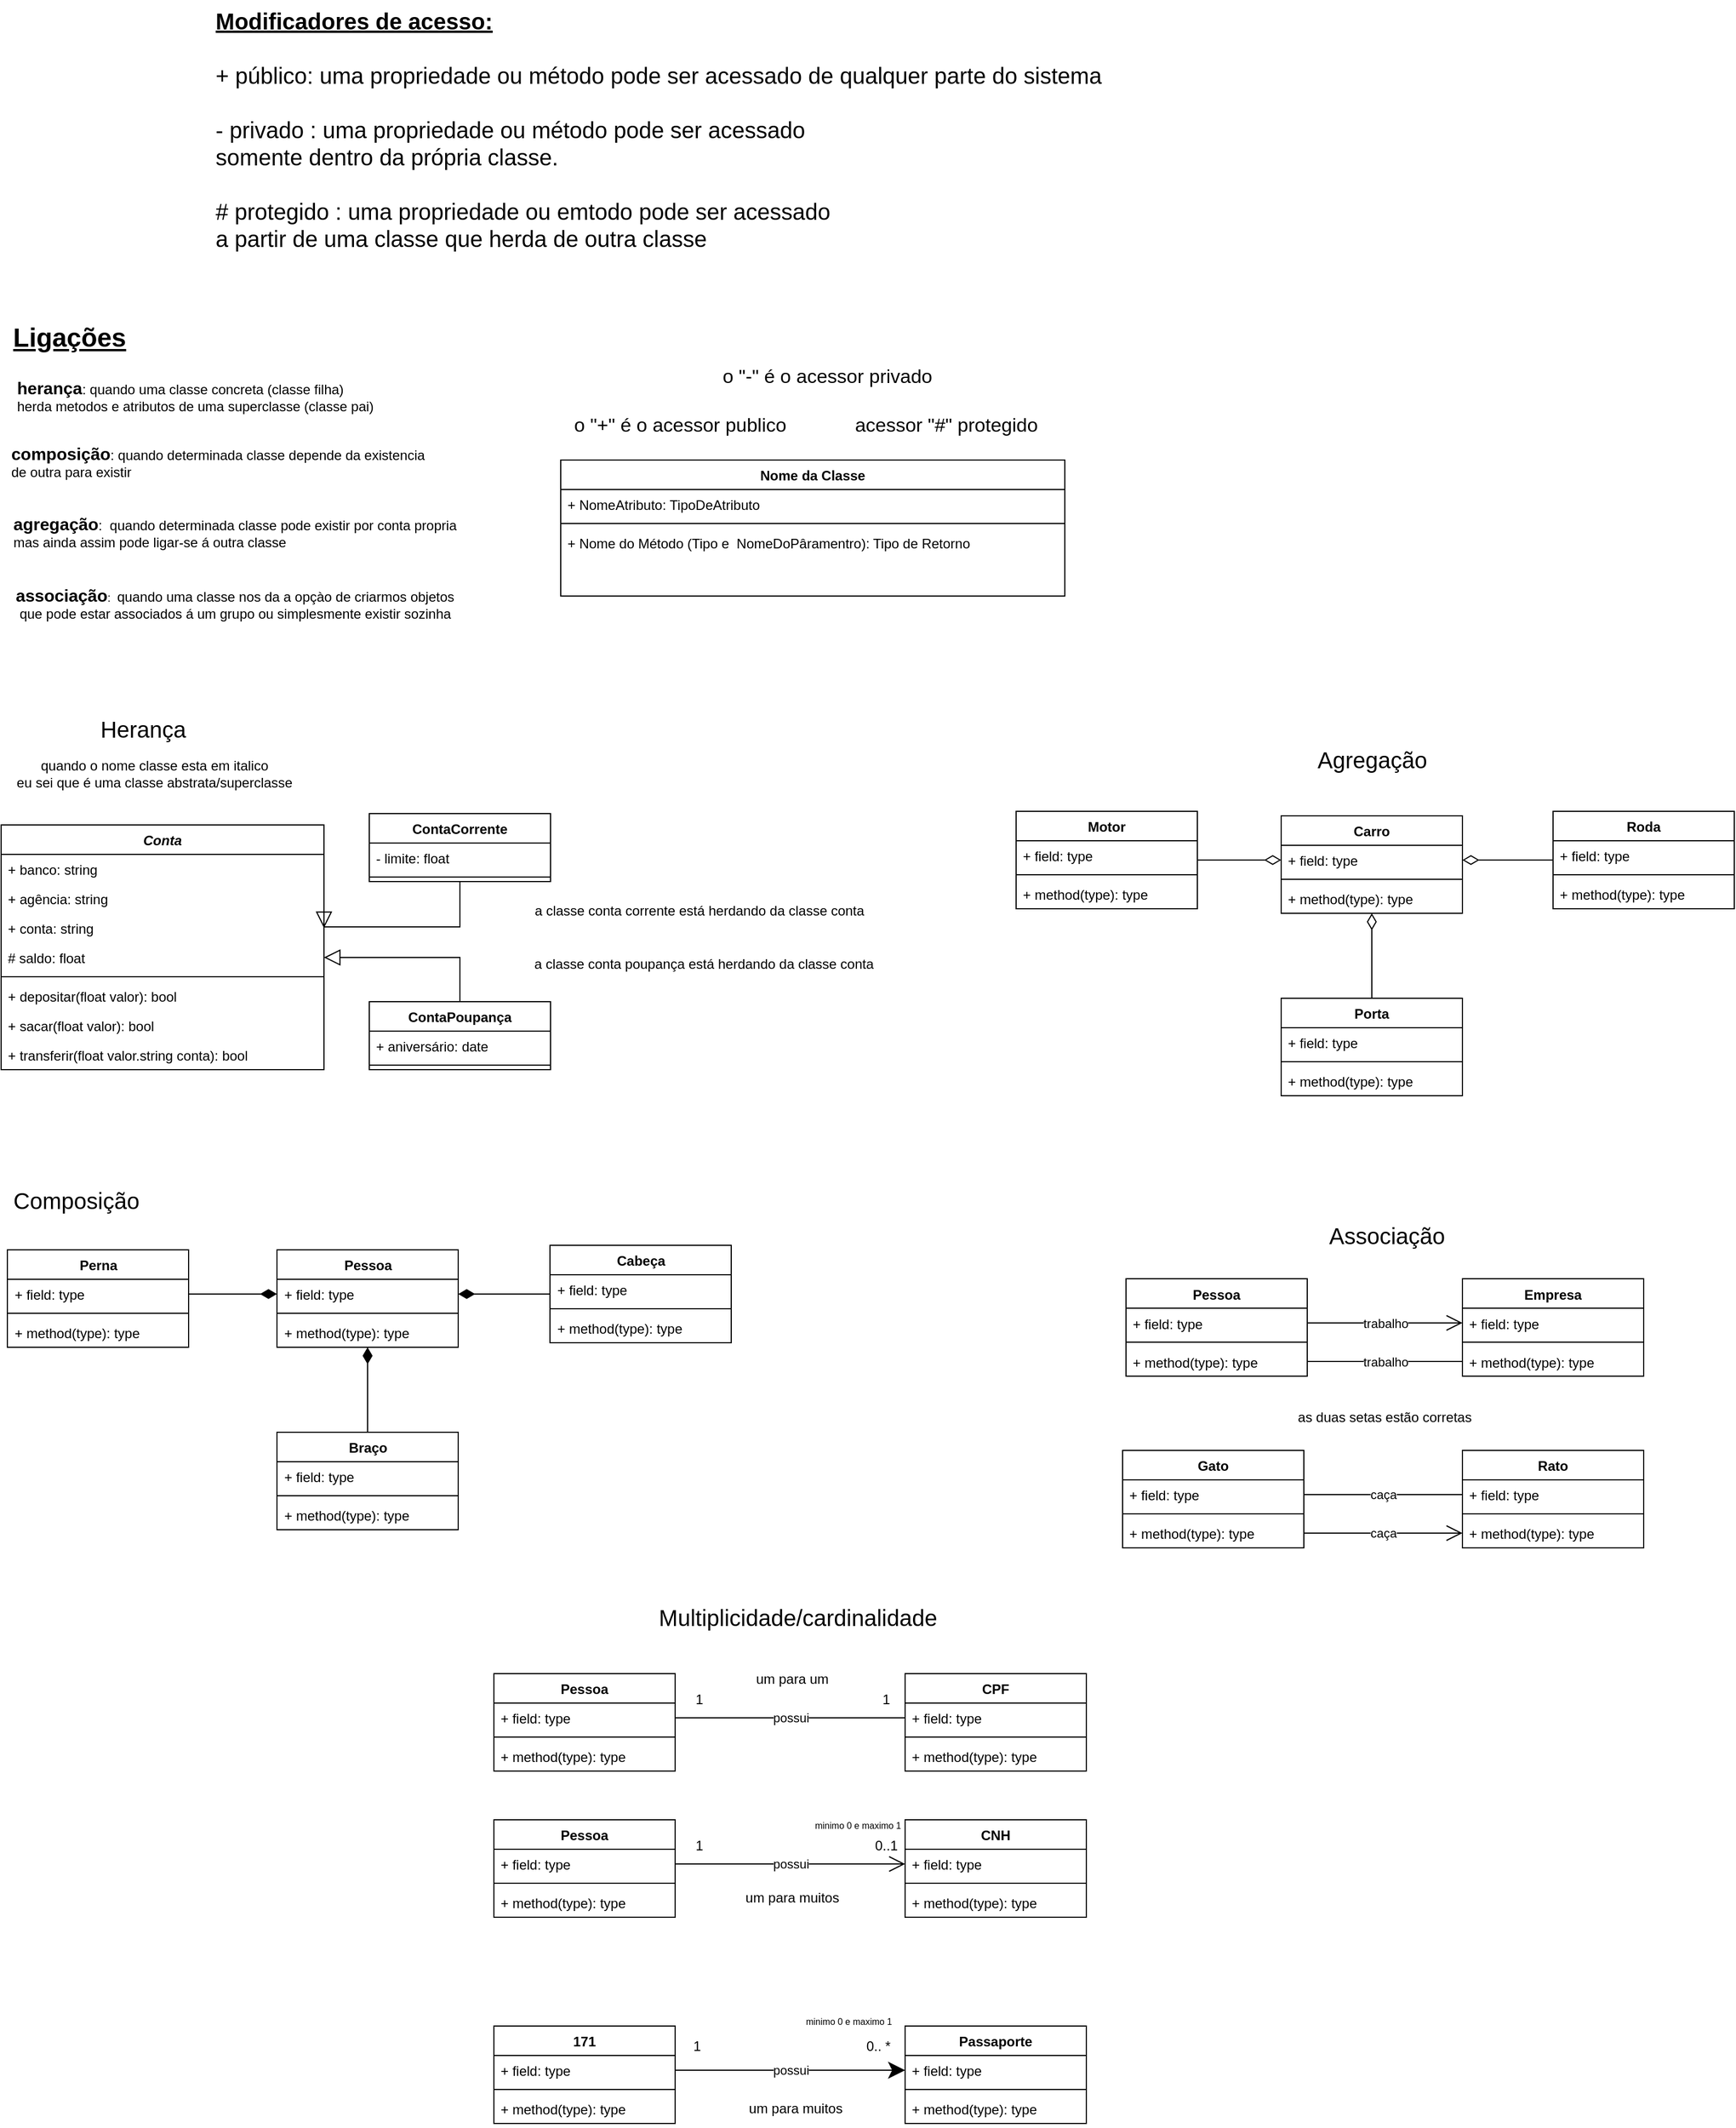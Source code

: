 <mxfile version="21.2.2" type="device">
  <diagram name="Página-1" id="-m-h2A0wIdvy0j83TlrN">
    <mxGraphModel dx="2015" dy="1294" grid="0" gridSize="10" guides="1" tooltips="1" connect="1" arrows="1" fold="1" page="0" pageScale="1" pageWidth="827" pageHeight="1169" math="0" shadow="0">
      <root>
        <mxCell id="0" />
        <mxCell id="1" parent="0" />
        <mxCell id="CCpWyninfzdaGigAXPFh-3" value="&lt;font style=&quot;font-size: 23px;&quot;&gt;&lt;b&gt;&lt;u&gt;Ligações&lt;/u&gt;&lt;/b&gt;&lt;/font&gt;" style="text;html=1;align=center;verticalAlign=middle;resizable=0;points=[];autosize=1;strokeColor=none;fillColor=none;" vertex="1" parent="1">
          <mxGeometry x="-125" y="20" width="120" height="40" as="geometry" />
        </mxCell>
        <mxCell id="CCpWyninfzdaGigAXPFh-4" value="&lt;div style=&quot;text-align: justify;&quot;&gt;&lt;font style=&quot;background-color: initial; font-size: 15px;&quot;&gt;&lt;b&gt;herança&lt;/b&gt;&lt;/font&gt;&lt;span style=&quot;background-color: initial;&quot;&gt;: quando uma classe concreta (classe filha)&lt;/span&gt;&lt;/div&gt;&lt;div style=&quot;text-align: justify;&quot;&gt;&lt;span style=&quot;background-color: initial;&quot;&gt;herda metodos e atributos de uma superclasse (classe pai)&lt;/span&gt;&lt;/div&gt;" style="text;html=1;align=center;verticalAlign=middle;resizable=0;points=[];autosize=1;strokeColor=none;fillColor=none;labelPosition=center;verticalLabelPosition=middle;" vertex="1" parent="1">
          <mxGeometry x="-121" y="70" width="333" height="44" as="geometry" />
        </mxCell>
        <mxCell id="CCpWyninfzdaGigAXPFh-5" value="&lt;div style=&quot;text-align: justify;&quot;&gt;&lt;font style=&quot;background-color: initial; font-size: 15px;&quot;&gt;&lt;b&gt;composição&lt;/b&gt;&lt;/font&gt;&lt;span style=&quot;background-color: initial;&quot;&gt;: quando determinada classe depende da existencia&lt;/span&gt;&lt;/div&gt;&lt;div style=&quot;text-align: justify;&quot;&gt;&lt;span style=&quot;background-color: initial;&quot;&gt;de outra para existir&lt;/span&gt;&lt;/div&gt;" style="text;html=1;align=center;verticalAlign=middle;resizable=0;points=[];autosize=1;strokeColor=none;fillColor=none;labelPosition=center;verticalLabelPosition=middle;" vertex="1" parent="1">
          <mxGeometry x="-126" y="128" width="383" height="44" as="geometry" />
        </mxCell>
        <mxCell id="CCpWyninfzdaGigAXPFh-7" value="&lt;div style=&quot;text-align: justify;&quot;&gt;&lt;font style=&quot;background-color: initial; font-size: 15px;&quot;&gt;&lt;b&gt;agregação&lt;/b&gt;&lt;/font&gt;&lt;span style=&quot;background-color: initial;&quot;&gt;:&amp;nbsp; quando determinada classe pode existir por conta propria&lt;/span&gt;&lt;/div&gt;&lt;div style=&quot;text-align: justify;&quot;&gt;&lt;span style=&quot;background-color: initial;&quot;&gt;mas ainda assim pode ligar-se á outra classe&lt;/span&gt;&lt;/div&gt;" style="text;html=1;align=center;verticalAlign=middle;resizable=0;points=[];autosize=1;strokeColor=none;fillColor=none;labelPosition=center;verticalLabelPosition=middle;" vertex="1" parent="1">
          <mxGeometry x="-124" y="190" width="409" height="44" as="geometry" />
        </mxCell>
        <mxCell id="CCpWyninfzdaGigAXPFh-11" value="&lt;div style=&quot;text-align: justify;&quot;&gt;&lt;font style=&quot;background-color: initial; font-size: 15px;&quot;&gt;&lt;b&gt;associação&lt;/b&gt;&lt;/font&gt;&lt;font style=&quot;background-color: initial; font-size: 10px;&quot;&gt;:&amp;nbsp;&lt;/font&gt;&lt;font style=&quot;background-color: initial;&quot;&gt;&lt;span style=&quot;font-size: 11px;&quot;&gt;&amp;nbsp;&lt;/span&gt;quando uma classe nos da a opçào de criarmos objetos&lt;/font&gt;&lt;/div&gt;&lt;font style=&quot;&quot;&gt;&lt;div style=&quot;text-align: justify;&quot;&gt;&lt;span style=&quot;background-color: initial;&quot;&gt;&amp;nbsp;que pode estar associados á um grupo ou simplesmente existir sozinha&lt;/span&gt;&lt;/div&gt;&lt;/font&gt;" style="text;html=1;align=center;verticalAlign=middle;resizable=0;points=[];autosize=1;strokeColor=none;fillColor=none;labelPosition=center;verticalLabelPosition=middle;" vertex="1" parent="1">
          <mxGeometry x="-122" y="253" width="405" height="44" as="geometry" />
        </mxCell>
        <mxCell id="CCpWyninfzdaGigAXPFh-12" value="Nome da Classe" style="swimlane;fontStyle=1;align=center;verticalAlign=top;childLayout=stackLayout;horizontal=1;startSize=26;horizontalStack=0;resizeParent=1;resizeParentMax=0;resizeLast=0;collapsible=1;marginBottom=0;whiteSpace=wrap;html=1;" vertex="1" parent="1">
          <mxGeometry x="369" y="148" width="445" height="120" as="geometry" />
        </mxCell>
        <mxCell id="CCpWyninfzdaGigAXPFh-13" value="+ NomeAtributo: TipoDeAtributo" style="text;strokeColor=none;fillColor=none;align=left;verticalAlign=top;spacingLeft=4;spacingRight=4;overflow=hidden;rotatable=0;points=[[0,0.5],[1,0.5]];portConstraint=eastwest;whiteSpace=wrap;html=1;" vertex="1" parent="CCpWyninfzdaGigAXPFh-12">
          <mxGeometry y="26" width="445" height="26" as="geometry" />
        </mxCell>
        <mxCell id="CCpWyninfzdaGigAXPFh-14" value="" style="line;strokeWidth=1;fillColor=none;align=left;verticalAlign=middle;spacingTop=-1;spacingLeft=3;spacingRight=3;rotatable=0;labelPosition=right;points=[];portConstraint=eastwest;strokeColor=inherit;" vertex="1" parent="CCpWyninfzdaGigAXPFh-12">
          <mxGeometry y="52" width="445" height="8" as="geometry" />
        </mxCell>
        <mxCell id="CCpWyninfzdaGigAXPFh-15" value="+ Nome do Método (Tipo e&amp;nbsp; NomeDoPâramentro): Tipo de Retorno" style="text;strokeColor=none;fillColor=none;align=left;verticalAlign=top;spacingLeft=4;spacingRight=4;overflow=hidden;rotatable=0;points=[[0,0.5],[1,0.5]];portConstraint=eastwest;whiteSpace=wrap;html=1;" vertex="1" parent="CCpWyninfzdaGigAXPFh-12">
          <mxGeometry y="60" width="445" height="60" as="geometry" />
        </mxCell>
        <mxCell id="CCpWyninfzdaGigAXPFh-17" value="&lt;font style=&quot;font-size: 20px;&quot;&gt;Herança&lt;/font&gt;" style="text;html=1;align=center;verticalAlign=middle;resizable=0;points=[];autosize=1;strokeColor=none;fillColor=none;" vertex="1" parent="1">
          <mxGeometry x="-50" y="365" width="100" height="40" as="geometry" />
        </mxCell>
        <mxCell id="CCpWyninfzdaGigAXPFh-27" value="&lt;i&gt;Conta&lt;/i&gt;" style="swimlane;fontStyle=1;align=center;verticalAlign=top;childLayout=stackLayout;horizontal=1;startSize=26;horizontalStack=0;resizeParent=1;resizeParentMax=0;resizeLast=0;collapsible=1;marginBottom=0;whiteSpace=wrap;html=1;" vertex="1" parent="1">
          <mxGeometry x="-125" y="470" width="285" height="216" as="geometry">
            <mxRectangle x="-125" y="410" width="70" height="30" as="alternateBounds" />
          </mxGeometry>
        </mxCell>
        <mxCell id="CCpWyninfzdaGigAXPFh-28" value="+ banco: string" style="text;strokeColor=none;fillColor=none;align=left;verticalAlign=top;spacingLeft=4;spacingRight=4;overflow=hidden;rotatable=0;points=[[0,0.5],[1,0.5]];portConstraint=eastwest;whiteSpace=wrap;html=1;" vertex="1" parent="CCpWyninfzdaGigAXPFh-27">
          <mxGeometry y="26" width="285" height="26" as="geometry" />
        </mxCell>
        <mxCell id="CCpWyninfzdaGigAXPFh-31" value="+ agência: string" style="text;strokeColor=none;fillColor=none;align=left;verticalAlign=top;spacingLeft=4;spacingRight=4;overflow=hidden;rotatable=0;points=[[0,0.5],[1,0.5]];portConstraint=eastwest;whiteSpace=wrap;html=1;" vertex="1" parent="CCpWyninfzdaGigAXPFh-27">
          <mxGeometry y="52" width="285" height="26" as="geometry" />
        </mxCell>
        <mxCell id="CCpWyninfzdaGigAXPFh-34" value="+ conta: string" style="text;strokeColor=none;fillColor=none;align=left;verticalAlign=top;spacingLeft=4;spacingRight=4;overflow=hidden;rotatable=0;points=[[0,0.5],[1,0.5]];portConstraint=eastwest;whiteSpace=wrap;html=1;" vertex="1" parent="CCpWyninfzdaGigAXPFh-27">
          <mxGeometry y="78" width="285" height="26" as="geometry" />
        </mxCell>
        <mxCell id="CCpWyninfzdaGigAXPFh-32" value="# saldo: float" style="text;strokeColor=none;fillColor=none;align=left;verticalAlign=top;spacingLeft=4;spacingRight=4;overflow=hidden;rotatable=0;points=[[0,0.5],[1,0.5]];portConstraint=eastwest;whiteSpace=wrap;html=1;" vertex="1" parent="CCpWyninfzdaGigAXPFh-27">
          <mxGeometry y="104" width="285" height="26" as="geometry" />
        </mxCell>
        <mxCell id="CCpWyninfzdaGigAXPFh-29" value="" style="line;strokeWidth=1;fillColor=none;align=left;verticalAlign=middle;spacingTop=-1;spacingLeft=3;spacingRight=3;rotatable=0;labelPosition=right;points=[];portConstraint=eastwest;strokeColor=inherit;" vertex="1" parent="CCpWyninfzdaGigAXPFh-27">
          <mxGeometry y="130" width="285" height="8" as="geometry" />
        </mxCell>
        <mxCell id="CCpWyninfzdaGigAXPFh-35" value="+ depositar(float valor): bool" style="text;strokeColor=none;fillColor=none;align=left;verticalAlign=top;spacingLeft=4;spacingRight=4;overflow=hidden;rotatable=0;points=[[0,0.5],[1,0.5]];portConstraint=eastwest;whiteSpace=wrap;html=1;" vertex="1" parent="CCpWyninfzdaGigAXPFh-27">
          <mxGeometry y="138" width="285" height="26" as="geometry" />
        </mxCell>
        <mxCell id="CCpWyninfzdaGigAXPFh-38" value="+ sacar(float valor): bool" style="text;strokeColor=none;fillColor=none;align=left;verticalAlign=top;spacingLeft=4;spacingRight=4;overflow=hidden;rotatable=0;points=[[0,0.5],[1,0.5]];portConstraint=eastwest;whiteSpace=wrap;html=1;" vertex="1" parent="CCpWyninfzdaGigAXPFh-27">
          <mxGeometry y="164" width="285" height="26" as="geometry" />
        </mxCell>
        <mxCell id="CCpWyninfzdaGigAXPFh-36" value="+ transferir(float valor.string conta): bool" style="text;strokeColor=none;fillColor=none;align=left;verticalAlign=top;spacingLeft=4;spacingRight=4;overflow=hidden;rotatable=0;points=[[0,0.5],[1,0.5]];portConstraint=eastwest;whiteSpace=wrap;html=1;" vertex="1" parent="CCpWyninfzdaGigAXPFh-27">
          <mxGeometry y="190" width="285" height="26" as="geometry" />
        </mxCell>
        <mxCell id="CCpWyninfzdaGigAXPFh-39" value="&lt;font style=&quot;font-size: 17px;&quot;&gt;o &quot;+&quot; é o acessor publico&lt;/font&gt;" style="text;html=1;align=center;verticalAlign=middle;resizable=0;points=[];autosize=1;strokeColor=none;fillColor=none;" vertex="1" parent="1">
          <mxGeometry x="369" y="103" width="210" height="30" as="geometry" />
        </mxCell>
        <mxCell id="CCpWyninfzdaGigAXPFh-40" value="quando o nome classe esta em italico &lt;br&gt;eu sei que é uma classe abstrata/superclasse" style="text;html=1;align=center;verticalAlign=middle;resizable=0;points=[];autosize=1;strokeColor=none;fillColor=none;" vertex="1" parent="1">
          <mxGeometry x="-125" y="405" width="270" height="40" as="geometry" />
        </mxCell>
        <mxCell id="CCpWyninfzdaGigAXPFh-41" value="&lt;font style=&quot;font-size: 17px;&quot;&gt;acessor &quot;#&quot; protegido&lt;/font&gt;" style="text;html=1;align=center;verticalAlign=middle;resizable=0;points=[];autosize=1;strokeColor=none;fillColor=none;" vertex="1" parent="1">
          <mxGeometry x="619" y="103" width="180" height="30" as="geometry" />
        </mxCell>
        <mxCell id="CCpWyninfzdaGigAXPFh-57" style="edgeStyle=orthogonalEdgeStyle;rounded=0;orthogonalLoop=1;jettySize=auto;html=1;entryX=1;entryY=0.5;entryDx=0;entryDy=0;endArrow=block;endFill=0;endSize=12;" edge="1" parent="1" source="CCpWyninfzdaGigAXPFh-43" target="CCpWyninfzdaGigAXPFh-34">
          <mxGeometry relative="1" as="geometry">
            <Array as="points">
              <mxPoint x="280" y="560" />
              <mxPoint x="160" y="560" />
            </Array>
          </mxGeometry>
        </mxCell>
        <mxCell id="CCpWyninfzdaGigAXPFh-43" value="ContaCorrente" style="swimlane;fontStyle=1;align=center;verticalAlign=top;childLayout=stackLayout;horizontal=1;startSize=26;horizontalStack=0;resizeParent=1;resizeParentMax=0;resizeLast=0;collapsible=1;marginBottom=0;whiteSpace=wrap;html=1;" vertex="1" parent="1">
          <mxGeometry x="200" y="460" width="160" height="60" as="geometry" />
        </mxCell>
        <mxCell id="CCpWyninfzdaGigAXPFh-44" value="- limite: float" style="text;strokeColor=none;fillColor=none;align=left;verticalAlign=top;spacingLeft=4;spacingRight=4;overflow=hidden;rotatable=0;points=[[0,0.5],[1,0.5]];portConstraint=eastwest;whiteSpace=wrap;html=1;" vertex="1" parent="CCpWyninfzdaGigAXPFh-43">
          <mxGeometry y="26" width="160" height="26" as="geometry" />
        </mxCell>
        <mxCell id="CCpWyninfzdaGigAXPFh-45" value="" style="line;strokeWidth=1;fillColor=none;align=left;verticalAlign=middle;spacingTop=-1;spacingLeft=3;spacingRight=3;rotatable=0;labelPosition=right;points=[];portConstraint=eastwest;strokeColor=inherit;" vertex="1" parent="CCpWyninfzdaGigAXPFh-43">
          <mxGeometry y="52" width="160" height="8" as="geometry" />
        </mxCell>
        <mxCell id="CCpWyninfzdaGigAXPFh-58" style="edgeStyle=orthogonalEdgeStyle;rounded=0;orthogonalLoop=1;jettySize=auto;html=1;entryX=1;entryY=0.5;entryDx=0;entryDy=0;endArrow=block;endFill=0;jumpSize=11;endSize=12;" edge="1" parent="1" source="CCpWyninfzdaGigAXPFh-48" target="CCpWyninfzdaGigAXPFh-32">
          <mxGeometry relative="1" as="geometry" />
        </mxCell>
        <mxCell id="CCpWyninfzdaGigAXPFh-48" value="ContaPoupança" style="swimlane;fontStyle=1;align=center;verticalAlign=top;childLayout=stackLayout;horizontal=1;startSize=26;horizontalStack=0;resizeParent=1;resizeParentMax=0;resizeLast=0;collapsible=1;marginBottom=0;whiteSpace=wrap;html=1;" vertex="1" parent="1">
          <mxGeometry x="200" y="626" width="160" height="60" as="geometry" />
        </mxCell>
        <mxCell id="CCpWyninfzdaGigAXPFh-49" value="+ aniversário: date" style="text;strokeColor=none;fillColor=none;align=left;verticalAlign=top;spacingLeft=4;spacingRight=4;overflow=hidden;rotatable=0;points=[[0,0.5],[1,0.5]];portConstraint=eastwest;whiteSpace=wrap;html=1;" vertex="1" parent="CCpWyninfzdaGigAXPFh-48">
          <mxGeometry y="26" width="160" height="26" as="geometry" />
        </mxCell>
        <mxCell id="CCpWyninfzdaGigAXPFh-50" value="" style="line;strokeWidth=1;fillColor=none;align=left;verticalAlign=middle;spacingTop=-1;spacingLeft=3;spacingRight=3;rotatable=0;labelPosition=right;points=[];portConstraint=eastwest;strokeColor=inherit;" vertex="1" parent="CCpWyninfzdaGigAXPFh-48">
          <mxGeometry y="52" width="160" height="8" as="geometry" />
        </mxCell>
        <mxCell id="CCpWyninfzdaGigAXPFh-52" value="&lt;font style=&quot;font-size: 17px;&quot;&gt;o &quot;-&quot; é o acessor privado&lt;/font&gt;" style="text;html=1;align=center;verticalAlign=middle;resizable=0;points=[];autosize=1;strokeColor=none;fillColor=none;" vertex="1" parent="1">
          <mxGeometry x="499" y="60" width="210" height="30" as="geometry" />
        </mxCell>
        <mxCell id="CCpWyninfzdaGigAXPFh-59" value="&lt;font style=&quot;font-size: 20px;&quot;&gt;Composição&lt;/font&gt;" style="text;html=1;align=center;verticalAlign=middle;resizable=0;points=[];autosize=1;strokeColor=none;fillColor=none;" vertex="1" parent="1">
          <mxGeometry x="-124" y="783" width="129" height="36" as="geometry" />
        </mxCell>
        <mxCell id="CCpWyninfzdaGigAXPFh-60" value="a classe conta poupança está herdando da classe conta" style="text;html=1;align=center;verticalAlign=middle;resizable=0;points=[];autosize=1;strokeColor=none;fillColor=none;" vertex="1" parent="1">
          <mxGeometry x="336" y="580" width="318" height="26" as="geometry" />
        </mxCell>
        <mxCell id="CCpWyninfzdaGigAXPFh-61" value="a classe conta corrente está herdando da classe conta" style="text;html=1;align=center;verticalAlign=middle;resizable=0;points=[];autosize=1;strokeColor=none;fillColor=none;" vertex="1" parent="1">
          <mxGeometry x="336" y="533" width="309" height="26" as="geometry" />
        </mxCell>
        <mxCell id="CCpWyninfzdaGigAXPFh-62" value="Perna" style="swimlane;fontStyle=1;align=center;verticalAlign=top;childLayout=stackLayout;horizontal=1;startSize=26;horizontalStack=0;resizeParent=1;resizeParentMax=0;resizeLast=0;collapsible=1;marginBottom=0;whiteSpace=wrap;html=1;" vertex="1" parent="1">
          <mxGeometry x="-119.5" y="845" width="160" height="86" as="geometry" />
        </mxCell>
        <mxCell id="CCpWyninfzdaGigAXPFh-63" value="+ field: type" style="text;strokeColor=none;fillColor=none;align=left;verticalAlign=top;spacingLeft=4;spacingRight=4;overflow=hidden;rotatable=0;points=[[0,0.5],[1,0.5]];portConstraint=eastwest;whiteSpace=wrap;html=1;" vertex="1" parent="CCpWyninfzdaGigAXPFh-62">
          <mxGeometry y="26" width="160" height="26" as="geometry" />
        </mxCell>
        <mxCell id="CCpWyninfzdaGigAXPFh-64" value="" style="line;strokeWidth=1;fillColor=none;align=left;verticalAlign=middle;spacingTop=-1;spacingLeft=3;spacingRight=3;rotatable=0;labelPosition=right;points=[];portConstraint=eastwest;strokeColor=inherit;" vertex="1" parent="CCpWyninfzdaGigAXPFh-62">
          <mxGeometry y="52" width="160" height="8" as="geometry" />
        </mxCell>
        <mxCell id="CCpWyninfzdaGigAXPFh-65" value="+ method(type): type" style="text;strokeColor=none;fillColor=none;align=left;verticalAlign=top;spacingLeft=4;spacingRight=4;overflow=hidden;rotatable=0;points=[[0,0.5],[1,0.5]];portConstraint=eastwest;whiteSpace=wrap;html=1;" vertex="1" parent="CCpWyninfzdaGigAXPFh-62">
          <mxGeometry y="60" width="160" height="26" as="geometry" />
        </mxCell>
        <mxCell id="CCpWyninfzdaGigAXPFh-70" value="Pessoa" style="swimlane;fontStyle=1;align=center;verticalAlign=top;childLayout=stackLayout;horizontal=1;startSize=26;horizontalStack=0;resizeParent=1;resizeParentMax=0;resizeLast=0;collapsible=1;marginBottom=0;whiteSpace=wrap;html=1;" vertex="1" parent="1">
          <mxGeometry x="118.5" y="845" width="160" height="86" as="geometry" />
        </mxCell>
        <mxCell id="CCpWyninfzdaGigAXPFh-71" value="+ field: type" style="text;strokeColor=none;fillColor=none;align=left;verticalAlign=top;spacingLeft=4;spacingRight=4;overflow=hidden;rotatable=0;points=[[0,0.5],[1,0.5]];portConstraint=eastwest;whiteSpace=wrap;html=1;" vertex="1" parent="CCpWyninfzdaGigAXPFh-70">
          <mxGeometry y="26" width="160" height="26" as="geometry" />
        </mxCell>
        <mxCell id="CCpWyninfzdaGigAXPFh-72" value="" style="line;strokeWidth=1;fillColor=none;align=left;verticalAlign=middle;spacingTop=-1;spacingLeft=3;spacingRight=3;rotatable=0;labelPosition=right;points=[];portConstraint=eastwest;strokeColor=inherit;" vertex="1" parent="CCpWyninfzdaGigAXPFh-70">
          <mxGeometry y="52" width="160" height="8" as="geometry" />
        </mxCell>
        <mxCell id="CCpWyninfzdaGigAXPFh-73" value="+ method(type): type" style="text;strokeColor=none;fillColor=none;align=left;verticalAlign=top;spacingLeft=4;spacingRight=4;overflow=hidden;rotatable=0;points=[[0,0.5],[1,0.5]];portConstraint=eastwest;whiteSpace=wrap;html=1;" vertex="1" parent="CCpWyninfzdaGigAXPFh-70">
          <mxGeometry y="60" width="160" height="26" as="geometry" />
        </mxCell>
        <mxCell id="CCpWyninfzdaGigAXPFh-87" style="edgeStyle=orthogonalEdgeStyle;rounded=0;orthogonalLoop=1;jettySize=auto;html=1;entryX=1;entryY=0.5;entryDx=0;entryDy=0;endSize=12;endArrow=diamondThin;endFill=1;" edge="1" parent="1" source="CCpWyninfzdaGigAXPFh-74" target="CCpWyninfzdaGigAXPFh-71">
          <mxGeometry relative="1" as="geometry" />
        </mxCell>
        <mxCell id="CCpWyninfzdaGigAXPFh-74" value="Cabeça" style="swimlane;fontStyle=1;align=center;verticalAlign=top;childLayout=stackLayout;horizontal=1;startSize=26;horizontalStack=0;resizeParent=1;resizeParentMax=0;resizeLast=0;collapsible=1;marginBottom=0;whiteSpace=wrap;html=1;" vertex="1" parent="1">
          <mxGeometry x="359.5" y="841" width="160" height="86" as="geometry" />
        </mxCell>
        <mxCell id="CCpWyninfzdaGigAXPFh-75" value="+ field: type" style="text;strokeColor=none;fillColor=none;align=left;verticalAlign=top;spacingLeft=4;spacingRight=4;overflow=hidden;rotatable=0;points=[[0,0.5],[1,0.5]];portConstraint=eastwest;whiteSpace=wrap;html=1;" vertex="1" parent="CCpWyninfzdaGigAXPFh-74">
          <mxGeometry y="26" width="160" height="26" as="geometry" />
        </mxCell>
        <mxCell id="CCpWyninfzdaGigAXPFh-76" value="" style="line;strokeWidth=1;fillColor=none;align=left;verticalAlign=middle;spacingTop=-1;spacingLeft=3;spacingRight=3;rotatable=0;labelPosition=right;points=[];portConstraint=eastwest;strokeColor=inherit;" vertex="1" parent="CCpWyninfzdaGigAXPFh-74">
          <mxGeometry y="52" width="160" height="8" as="geometry" />
        </mxCell>
        <mxCell id="CCpWyninfzdaGigAXPFh-77" value="+ method(type): type" style="text;strokeColor=none;fillColor=none;align=left;verticalAlign=top;spacingLeft=4;spacingRight=4;overflow=hidden;rotatable=0;points=[[0,0.5],[1,0.5]];portConstraint=eastwest;whiteSpace=wrap;html=1;" vertex="1" parent="CCpWyninfzdaGigAXPFh-74">
          <mxGeometry y="60" width="160" height="26" as="geometry" />
        </mxCell>
        <mxCell id="CCpWyninfzdaGigAXPFh-78" style="edgeStyle=orthogonalEdgeStyle;rounded=0;orthogonalLoop=1;jettySize=auto;html=1;entryX=0;entryY=0.5;entryDx=0;entryDy=0;endSize=12;endArrow=diamondThin;endFill=1;" edge="1" parent="1" source="CCpWyninfzdaGigAXPFh-63" target="CCpWyninfzdaGigAXPFh-71">
          <mxGeometry relative="1" as="geometry" />
        </mxCell>
        <mxCell id="CCpWyninfzdaGigAXPFh-93" style="edgeStyle=orthogonalEdgeStyle;rounded=0;orthogonalLoop=1;jettySize=auto;html=1;entryX=0.5;entryY=1;entryDx=0;entryDy=0;endSize=12;endArrow=diamondThin;endFill=1;" edge="1" parent="1" source="CCpWyninfzdaGigAXPFh-88" target="CCpWyninfzdaGigAXPFh-70">
          <mxGeometry relative="1" as="geometry" />
        </mxCell>
        <mxCell id="CCpWyninfzdaGigAXPFh-88" value="Braço" style="swimlane;fontStyle=1;align=center;verticalAlign=top;childLayout=stackLayout;horizontal=1;startSize=26;horizontalStack=0;resizeParent=1;resizeParentMax=0;resizeLast=0;collapsible=1;marginBottom=0;whiteSpace=wrap;html=1;" vertex="1" parent="1">
          <mxGeometry x="118.5" y="1006" width="160" height="86" as="geometry" />
        </mxCell>
        <mxCell id="CCpWyninfzdaGigAXPFh-89" value="+ field: type" style="text;strokeColor=none;fillColor=none;align=left;verticalAlign=top;spacingLeft=4;spacingRight=4;overflow=hidden;rotatable=0;points=[[0,0.5],[1,0.5]];portConstraint=eastwest;whiteSpace=wrap;html=1;" vertex="1" parent="CCpWyninfzdaGigAXPFh-88">
          <mxGeometry y="26" width="160" height="26" as="geometry" />
        </mxCell>
        <mxCell id="CCpWyninfzdaGigAXPFh-90" value="" style="line;strokeWidth=1;fillColor=none;align=left;verticalAlign=middle;spacingTop=-1;spacingLeft=3;spacingRight=3;rotatable=0;labelPosition=right;points=[];portConstraint=eastwest;strokeColor=inherit;" vertex="1" parent="CCpWyninfzdaGigAXPFh-88">
          <mxGeometry y="52" width="160" height="8" as="geometry" />
        </mxCell>
        <mxCell id="CCpWyninfzdaGigAXPFh-91" value="+ method(type): type" style="text;strokeColor=none;fillColor=none;align=left;verticalAlign=top;spacingLeft=4;spacingRight=4;overflow=hidden;rotatable=0;points=[[0,0.5],[1,0.5]];portConstraint=eastwest;whiteSpace=wrap;html=1;" vertex="1" parent="CCpWyninfzdaGigAXPFh-88">
          <mxGeometry y="60" width="160" height="26" as="geometry" />
        </mxCell>
        <mxCell id="CCpWyninfzdaGigAXPFh-95" value="&lt;font style=&quot;font-size: 20px;&quot;&gt;Agregação&lt;/font&gt;" style="text;html=1;align=center;verticalAlign=middle;resizable=0;points=[];autosize=1;strokeColor=none;fillColor=none;" vertex="1" parent="1">
          <mxGeometry x="1027.5" y="394" width="115" height="36" as="geometry" />
        </mxCell>
        <mxCell id="CCpWyninfzdaGigAXPFh-120" style="edgeStyle=orthogonalEdgeStyle;rounded=0;orthogonalLoop=1;jettySize=auto;html=1;entryX=0.5;entryY=1;entryDx=0;entryDy=0;endArrow=diamondThin;endFill=0;endSize=12;" edge="1" parent="1" source="CCpWyninfzdaGigAXPFh-97" target="CCpWyninfzdaGigAXPFh-113">
          <mxGeometry relative="1" as="geometry" />
        </mxCell>
        <mxCell id="CCpWyninfzdaGigAXPFh-97" value="Porta" style="swimlane;fontStyle=1;align=center;verticalAlign=top;childLayout=stackLayout;horizontal=1;startSize=26;horizontalStack=0;resizeParent=1;resizeParentMax=0;resizeLast=0;collapsible=1;marginBottom=0;whiteSpace=wrap;html=1;" vertex="1" parent="1">
          <mxGeometry x="1005" y="623" width="160" height="86" as="geometry" />
        </mxCell>
        <mxCell id="CCpWyninfzdaGigAXPFh-98" value="+ field: type" style="text;strokeColor=none;fillColor=none;align=left;verticalAlign=top;spacingLeft=4;spacingRight=4;overflow=hidden;rotatable=0;points=[[0,0.5],[1,0.5]];portConstraint=eastwest;whiteSpace=wrap;html=1;" vertex="1" parent="CCpWyninfzdaGigAXPFh-97">
          <mxGeometry y="26" width="160" height="26" as="geometry" />
        </mxCell>
        <mxCell id="CCpWyninfzdaGigAXPFh-99" value="" style="line;strokeWidth=1;fillColor=none;align=left;verticalAlign=middle;spacingTop=-1;spacingLeft=3;spacingRight=3;rotatable=0;labelPosition=right;points=[];portConstraint=eastwest;strokeColor=inherit;" vertex="1" parent="CCpWyninfzdaGigAXPFh-97">
          <mxGeometry y="52" width="160" height="8" as="geometry" />
        </mxCell>
        <mxCell id="CCpWyninfzdaGigAXPFh-100" value="+ method(type): type" style="text;strokeColor=none;fillColor=none;align=left;verticalAlign=top;spacingLeft=4;spacingRight=4;overflow=hidden;rotatable=0;points=[[0,0.5],[1,0.5]];portConstraint=eastwest;whiteSpace=wrap;html=1;" vertex="1" parent="CCpWyninfzdaGigAXPFh-97">
          <mxGeometry y="60" width="160" height="26" as="geometry" />
        </mxCell>
        <mxCell id="CCpWyninfzdaGigAXPFh-117" style="edgeStyle=orthogonalEdgeStyle;rounded=0;orthogonalLoop=1;jettySize=auto;html=1;entryX=1;entryY=0.5;entryDx=0;entryDy=0;endSize=12;endArrow=diamondThin;endFill=0;" edge="1" parent="1" source="CCpWyninfzdaGigAXPFh-101" target="CCpWyninfzdaGigAXPFh-114">
          <mxGeometry relative="1" as="geometry" />
        </mxCell>
        <mxCell id="CCpWyninfzdaGigAXPFh-101" value="Roda" style="swimlane;fontStyle=1;align=center;verticalAlign=top;childLayout=stackLayout;horizontal=1;startSize=26;horizontalStack=0;resizeParent=1;resizeParentMax=0;resizeLast=0;collapsible=1;marginBottom=0;whiteSpace=wrap;html=1;" vertex="1" parent="1">
          <mxGeometry x="1245" y="458" width="160" height="86" as="geometry" />
        </mxCell>
        <mxCell id="CCpWyninfzdaGigAXPFh-102" value="+ field: type" style="text;strokeColor=none;fillColor=none;align=left;verticalAlign=top;spacingLeft=4;spacingRight=4;overflow=hidden;rotatable=0;points=[[0,0.5],[1,0.5]];portConstraint=eastwest;whiteSpace=wrap;html=1;" vertex="1" parent="CCpWyninfzdaGigAXPFh-101">
          <mxGeometry y="26" width="160" height="26" as="geometry" />
        </mxCell>
        <mxCell id="CCpWyninfzdaGigAXPFh-103" value="" style="line;strokeWidth=1;fillColor=none;align=left;verticalAlign=middle;spacingTop=-1;spacingLeft=3;spacingRight=3;rotatable=0;labelPosition=right;points=[];portConstraint=eastwest;strokeColor=inherit;" vertex="1" parent="CCpWyninfzdaGigAXPFh-101">
          <mxGeometry y="52" width="160" height="8" as="geometry" />
        </mxCell>
        <mxCell id="CCpWyninfzdaGigAXPFh-104" value="+ method(type): type" style="text;strokeColor=none;fillColor=none;align=left;verticalAlign=top;spacingLeft=4;spacingRight=4;overflow=hidden;rotatable=0;points=[[0,0.5],[1,0.5]];portConstraint=eastwest;whiteSpace=wrap;html=1;" vertex="1" parent="CCpWyninfzdaGigAXPFh-101">
          <mxGeometry y="60" width="160" height="26" as="geometry" />
        </mxCell>
        <mxCell id="CCpWyninfzdaGigAXPFh-118" style="edgeStyle=orthogonalEdgeStyle;rounded=0;orthogonalLoop=1;jettySize=auto;html=1;entryX=0;entryY=0.5;entryDx=0;entryDy=0;endArrow=diamondThin;endFill=0;endSize=12;" edge="1" parent="1" source="CCpWyninfzdaGigAXPFh-105" target="CCpWyninfzdaGigAXPFh-114">
          <mxGeometry relative="1" as="geometry" />
        </mxCell>
        <mxCell id="CCpWyninfzdaGigAXPFh-105" value="Motor" style="swimlane;fontStyle=1;align=center;verticalAlign=top;childLayout=stackLayout;horizontal=1;startSize=26;horizontalStack=0;resizeParent=1;resizeParentMax=0;resizeLast=0;collapsible=1;marginBottom=0;whiteSpace=wrap;html=1;" vertex="1" parent="1">
          <mxGeometry x="771" y="458" width="160" height="86" as="geometry" />
        </mxCell>
        <mxCell id="CCpWyninfzdaGigAXPFh-106" value="+ field: type" style="text;strokeColor=none;fillColor=none;align=left;verticalAlign=top;spacingLeft=4;spacingRight=4;overflow=hidden;rotatable=0;points=[[0,0.5],[1,0.5]];portConstraint=eastwest;whiteSpace=wrap;html=1;" vertex="1" parent="CCpWyninfzdaGigAXPFh-105">
          <mxGeometry y="26" width="160" height="26" as="geometry" />
        </mxCell>
        <mxCell id="CCpWyninfzdaGigAXPFh-107" value="" style="line;strokeWidth=1;fillColor=none;align=left;verticalAlign=middle;spacingTop=-1;spacingLeft=3;spacingRight=3;rotatable=0;labelPosition=right;points=[];portConstraint=eastwest;strokeColor=inherit;" vertex="1" parent="CCpWyninfzdaGigAXPFh-105">
          <mxGeometry y="52" width="160" height="8" as="geometry" />
        </mxCell>
        <mxCell id="CCpWyninfzdaGigAXPFh-108" value="+ method(type): type" style="text;strokeColor=none;fillColor=none;align=left;verticalAlign=top;spacingLeft=4;spacingRight=4;overflow=hidden;rotatable=0;points=[[0,0.5],[1,0.5]];portConstraint=eastwest;whiteSpace=wrap;html=1;" vertex="1" parent="CCpWyninfzdaGigAXPFh-105">
          <mxGeometry y="60" width="160" height="26" as="geometry" />
        </mxCell>
        <mxCell id="CCpWyninfzdaGigAXPFh-113" value="Carro" style="swimlane;fontStyle=1;align=center;verticalAlign=top;childLayout=stackLayout;horizontal=1;startSize=26;horizontalStack=0;resizeParent=1;resizeParentMax=0;resizeLast=0;collapsible=1;marginBottom=0;whiteSpace=wrap;html=1;" vertex="1" parent="1">
          <mxGeometry x="1005" y="462" width="160" height="86" as="geometry" />
        </mxCell>
        <mxCell id="CCpWyninfzdaGigAXPFh-114" value="+ field: type" style="text;strokeColor=none;fillColor=none;align=left;verticalAlign=top;spacingLeft=4;spacingRight=4;overflow=hidden;rotatable=0;points=[[0,0.5],[1,0.5]];portConstraint=eastwest;whiteSpace=wrap;html=1;" vertex="1" parent="CCpWyninfzdaGigAXPFh-113">
          <mxGeometry y="26" width="160" height="26" as="geometry" />
        </mxCell>
        <mxCell id="CCpWyninfzdaGigAXPFh-115" value="" style="line;strokeWidth=1;fillColor=none;align=left;verticalAlign=middle;spacingTop=-1;spacingLeft=3;spacingRight=3;rotatable=0;labelPosition=right;points=[];portConstraint=eastwest;strokeColor=inherit;" vertex="1" parent="CCpWyninfzdaGigAXPFh-113">
          <mxGeometry y="52" width="160" height="8" as="geometry" />
        </mxCell>
        <mxCell id="CCpWyninfzdaGigAXPFh-116" value="+ method(type): type" style="text;strokeColor=none;fillColor=none;align=left;verticalAlign=top;spacingLeft=4;spacingRight=4;overflow=hidden;rotatable=0;points=[[0,0.5],[1,0.5]];portConstraint=eastwest;whiteSpace=wrap;html=1;" vertex="1" parent="CCpWyninfzdaGigAXPFh-113">
          <mxGeometry y="60" width="160" height="26" as="geometry" />
        </mxCell>
        <mxCell id="CCpWyninfzdaGigAXPFh-121" value="Pessoa" style="swimlane;fontStyle=1;align=center;verticalAlign=top;childLayout=stackLayout;horizontal=1;startSize=26;horizontalStack=0;resizeParent=1;resizeParentMax=0;resizeLast=0;collapsible=1;marginBottom=0;whiteSpace=wrap;html=1;" vertex="1" parent="1">
          <mxGeometry x="868" y="870.5" width="160" height="86" as="geometry" />
        </mxCell>
        <mxCell id="CCpWyninfzdaGigAXPFh-122" value="+ field: type" style="text;strokeColor=none;fillColor=none;align=left;verticalAlign=top;spacingLeft=4;spacingRight=4;overflow=hidden;rotatable=0;points=[[0,0.5],[1,0.5]];portConstraint=eastwest;whiteSpace=wrap;html=1;" vertex="1" parent="CCpWyninfzdaGigAXPFh-121">
          <mxGeometry y="26" width="160" height="26" as="geometry" />
        </mxCell>
        <mxCell id="CCpWyninfzdaGigAXPFh-123" value="" style="line;strokeWidth=1;fillColor=none;align=left;verticalAlign=middle;spacingTop=-1;spacingLeft=3;spacingRight=3;rotatable=0;labelPosition=right;points=[];portConstraint=eastwest;strokeColor=inherit;" vertex="1" parent="CCpWyninfzdaGigAXPFh-121">
          <mxGeometry y="52" width="160" height="8" as="geometry" />
        </mxCell>
        <mxCell id="CCpWyninfzdaGigAXPFh-124" value="+ method(type): type" style="text;strokeColor=none;fillColor=none;align=left;verticalAlign=top;spacingLeft=4;spacingRight=4;overflow=hidden;rotatable=0;points=[[0,0.5],[1,0.5]];portConstraint=eastwest;whiteSpace=wrap;html=1;" vertex="1" parent="CCpWyninfzdaGigAXPFh-121">
          <mxGeometry y="60" width="160" height="26" as="geometry" />
        </mxCell>
        <mxCell id="CCpWyninfzdaGigAXPFh-125" value="Empresa" style="swimlane;fontStyle=1;align=center;verticalAlign=top;childLayout=stackLayout;horizontal=1;startSize=26;horizontalStack=0;resizeParent=1;resizeParentMax=0;resizeLast=0;collapsible=1;marginBottom=0;whiteSpace=wrap;html=1;" vertex="1" parent="1">
          <mxGeometry x="1165" y="870.5" width="160" height="86" as="geometry" />
        </mxCell>
        <mxCell id="CCpWyninfzdaGigAXPFh-126" value="+ field: type" style="text;strokeColor=none;fillColor=none;align=left;verticalAlign=top;spacingLeft=4;spacingRight=4;overflow=hidden;rotatable=0;points=[[0,0.5],[1,0.5]];portConstraint=eastwest;whiteSpace=wrap;html=1;" vertex="1" parent="CCpWyninfzdaGigAXPFh-125">
          <mxGeometry y="26" width="160" height="26" as="geometry" />
        </mxCell>
        <mxCell id="CCpWyninfzdaGigAXPFh-127" value="" style="line;strokeWidth=1;fillColor=none;align=left;verticalAlign=middle;spacingTop=-1;spacingLeft=3;spacingRight=3;rotatable=0;labelPosition=right;points=[];portConstraint=eastwest;strokeColor=inherit;" vertex="1" parent="CCpWyninfzdaGigAXPFh-125">
          <mxGeometry y="52" width="160" height="8" as="geometry" />
        </mxCell>
        <mxCell id="CCpWyninfzdaGigAXPFh-128" value="+ method(type): type" style="text;strokeColor=none;fillColor=none;align=left;verticalAlign=top;spacingLeft=4;spacingRight=4;overflow=hidden;rotatable=0;points=[[0,0.5],[1,0.5]];portConstraint=eastwest;whiteSpace=wrap;html=1;" vertex="1" parent="CCpWyninfzdaGigAXPFh-125">
          <mxGeometry y="60" width="160" height="26" as="geometry" />
        </mxCell>
        <mxCell id="CCpWyninfzdaGigAXPFh-133" value="&lt;font style=&quot;font-size: 20px;&quot;&gt;Multiplicidade/cardinalidade&lt;/font&gt;" style="text;html=1;align=center;verticalAlign=middle;resizable=0;points=[];autosize=1;strokeColor=none;fillColor=none;" vertex="1" parent="1">
          <mxGeometry x="446" y="1151" width="264" height="36" as="geometry" />
        </mxCell>
        <mxCell id="CCpWyninfzdaGigAXPFh-134" value="trabalho" style="edgeStyle=orthogonalEdgeStyle;rounded=0;orthogonalLoop=1;jettySize=auto;html=1;entryX=0;entryY=0.5;entryDx=0;entryDy=0;endArrow=open;endFill=0;endSize=12;" edge="1" parent="1" source="CCpWyninfzdaGigAXPFh-122" target="CCpWyninfzdaGigAXPFh-126">
          <mxGeometry relative="1" as="geometry" />
        </mxCell>
        <mxCell id="CCpWyninfzdaGigAXPFh-136" value="trabalho" style="edgeStyle=orthogonalEdgeStyle;rounded=0;orthogonalLoop=1;jettySize=auto;html=1;entryX=0;entryY=0.5;entryDx=0;entryDy=0;endArrow=none;endFill=0;" edge="1" parent="1" source="CCpWyninfzdaGigAXPFh-124" target="CCpWyninfzdaGigAXPFh-128">
          <mxGeometry relative="1" as="geometry" />
        </mxCell>
        <mxCell id="CCpWyninfzdaGigAXPFh-138" value="Gato" style="swimlane;fontStyle=1;align=center;verticalAlign=top;childLayout=stackLayout;horizontal=1;startSize=26;horizontalStack=0;resizeParent=1;resizeParentMax=0;resizeLast=0;collapsible=1;marginBottom=0;whiteSpace=wrap;html=1;" vertex="1" parent="1">
          <mxGeometry x="865" y="1022" width="160" height="86" as="geometry" />
        </mxCell>
        <mxCell id="CCpWyninfzdaGigAXPFh-139" value="+ field: type" style="text;strokeColor=none;fillColor=none;align=left;verticalAlign=top;spacingLeft=4;spacingRight=4;overflow=hidden;rotatable=0;points=[[0,0.5],[1,0.5]];portConstraint=eastwest;whiteSpace=wrap;html=1;" vertex="1" parent="CCpWyninfzdaGigAXPFh-138">
          <mxGeometry y="26" width="160" height="26" as="geometry" />
        </mxCell>
        <mxCell id="CCpWyninfzdaGigAXPFh-140" value="" style="line;strokeWidth=1;fillColor=none;align=left;verticalAlign=middle;spacingTop=-1;spacingLeft=3;spacingRight=3;rotatable=0;labelPosition=right;points=[];portConstraint=eastwest;strokeColor=inherit;" vertex="1" parent="CCpWyninfzdaGigAXPFh-138">
          <mxGeometry y="52" width="160" height="8" as="geometry" />
        </mxCell>
        <mxCell id="CCpWyninfzdaGigAXPFh-141" value="+ method(type): type" style="text;strokeColor=none;fillColor=none;align=left;verticalAlign=top;spacingLeft=4;spacingRight=4;overflow=hidden;rotatable=0;points=[[0,0.5],[1,0.5]];portConstraint=eastwest;whiteSpace=wrap;html=1;" vertex="1" parent="CCpWyninfzdaGigAXPFh-138">
          <mxGeometry y="60" width="160" height="26" as="geometry" />
        </mxCell>
        <mxCell id="CCpWyninfzdaGigAXPFh-142" value="Rato" style="swimlane;fontStyle=1;align=center;verticalAlign=top;childLayout=stackLayout;horizontal=1;startSize=26;horizontalStack=0;resizeParent=1;resizeParentMax=0;resizeLast=0;collapsible=1;marginBottom=0;whiteSpace=wrap;html=1;" vertex="1" parent="1">
          <mxGeometry x="1165" y="1022" width="160" height="86" as="geometry" />
        </mxCell>
        <mxCell id="CCpWyninfzdaGigAXPFh-143" value="+ field: type" style="text;strokeColor=none;fillColor=none;align=left;verticalAlign=top;spacingLeft=4;spacingRight=4;overflow=hidden;rotatable=0;points=[[0,0.5],[1,0.5]];portConstraint=eastwest;whiteSpace=wrap;html=1;" vertex="1" parent="CCpWyninfzdaGigAXPFh-142">
          <mxGeometry y="26" width="160" height="26" as="geometry" />
        </mxCell>
        <mxCell id="CCpWyninfzdaGigAXPFh-144" value="" style="line;strokeWidth=1;fillColor=none;align=left;verticalAlign=middle;spacingTop=-1;spacingLeft=3;spacingRight=3;rotatable=0;labelPosition=right;points=[];portConstraint=eastwest;strokeColor=inherit;" vertex="1" parent="CCpWyninfzdaGigAXPFh-142">
          <mxGeometry y="52" width="160" height="8" as="geometry" />
        </mxCell>
        <mxCell id="CCpWyninfzdaGigAXPFh-145" value="+ method(type): type" style="text;strokeColor=none;fillColor=none;align=left;verticalAlign=top;spacingLeft=4;spacingRight=4;overflow=hidden;rotatable=0;points=[[0,0.5],[1,0.5]];portConstraint=eastwest;whiteSpace=wrap;html=1;" vertex="1" parent="CCpWyninfzdaGigAXPFh-142">
          <mxGeometry y="60" width="160" height="26" as="geometry" />
        </mxCell>
        <mxCell id="CCpWyninfzdaGigAXPFh-147" value="caça" style="edgeStyle=orthogonalEdgeStyle;rounded=0;orthogonalLoop=1;jettySize=auto;html=1;entryX=0;entryY=0.5;entryDx=0;entryDy=0;endArrow=none;endFill=0;" edge="1" parent="1" source="CCpWyninfzdaGigAXPFh-139" target="CCpWyninfzdaGigAXPFh-143">
          <mxGeometry relative="1" as="geometry" />
        </mxCell>
        <mxCell id="CCpWyninfzdaGigAXPFh-150" value="as duas setas estão corretas" style="text;html=1;align=center;verticalAlign=middle;resizable=0;points=[];autosize=1;strokeColor=none;fillColor=none;" vertex="1" parent="1">
          <mxGeometry x="1010.5" y="980" width="171" height="26" as="geometry" />
        </mxCell>
        <mxCell id="CCpWyninfzdaGigAXPFh-151" value="caça" style="edgeStyle=orthogonalEdgeStyle;rounded=0;orthogonalLoop=1;jettySize=auto;html=1;entryX=0;entryY=0.5;entryDx=0;entryDy=0;endArrow=open;endFill=0;endSize=12;" edge="1" parent="1" source="CCpWyninfzdaGigAXPFh-141" target="CCpWyninfzdaGigAXPFh-145">
          <mxGeometry relative="1" as="geometry" />
        </mxCell>
        <mxCell id="CCpWyninfzdaGigAXPFh-153" value="Pessoa" style="swimlane;fontStyle=1;align=center;verticalAlign=top;childLayout=stackLayout;horizontal=1;startSize=26;horizontalStack=0;resizeParent=1;resizeParentMax=0;resizeLast=0;collapsible=1;marginBottom=0;whiteSpace=wrap;html=1;" vertex="1" parent="1">
          <mxGeometry x="310" y="1219" width="160" height="86" as="geometry" />
        </mxCell>
        <mxCell id="CCpWyninfzdaGigAXPFh-154" value="+ field: type" style="text;strokeColor=none;fillColor=none;align=left;verticalAlign=top;spacingLeft=4;spacingRight=4;overflow=hidden;rotatable=0;points=[[0,0.5],[1,0.5]];portConstraint=eastwest;whiteSpace=wrap;html=1;" vertex="1" parent="CCpWyninfzdaGigAXPFh-153">
          <mxGeometry y="26" width="160" height="26" as="geometry" />
        </mxCell>
        <mxCell id="CCpWyninfzdaGigAXPFh-155" value="" style="line;strokeWidth=1;fillColor=none;align=left;verticalAlign=middle;spacingTop=-1;spacingLeft=3;spacingRight=3;rotatable=0;labelPosition=right;points=[];portConstraint=eastwest;strokeColor=inherit;" vertex="1" parent="CCpWyninfzdaGigAXPFh-153">
          <mxGeometry y="52" width="160" height="8" as="geometry" />
        </mxCell>
        <mxCell id="CCpWyninfzdaGigAXPFh-156" value="+ method(type): type" style="text;strokeColor=none;fillColor=none;align=left;verticalAlign=top;spacingLeft=4;spacingRight=4;overflow=hidden;rotatable=0;points=[[0,0.5],[1,0.5]];portConstraint=eastwest;whiteSpace=wrap;html=1;" vertex="1" parent="CCpWyninfzdaGigAXPFh-153">
          <mxGeometry y="60" width="160" height="26" as="geometry" />
        </mxCell>
        <mxCell id="CCpWyninfzdaGigAXPFh-157" value="CPF" style="swimlane;fontStyle=1;align=center;verticalAlign=top;childLayout=stackLayout;horizontal=1;startSize=26;horizontalStack=0;resizeParent=1;resizeParentMax=0;resizeLast=0;collapsible=1;marginBottom=0;whiteSpace=wrap;html=1;" vertex="1" parent="1">
          <mxGeometry x="673" y="1219" width="160" height="86" as="geometry" />
        </mxCell>
        <mxCell id="CCpWyninfzdaGigAXPFh-158" value="+ field: type" style="text;strokeColor=none;fillColor=none;align=left;verticalAlign=top;spacingLeft=4;spacingRight=4;overflow=hidden;rotatable=0;points=[[0,0.5],[1,0.5]];portConstraint=eastwest;whiteSpace=wrap;html=1;" vertex="1" parent="CCpWyninfzdaGigAXPFh-157">
          <mxGeometry y="26" width="160" height="26" as="geometry" />
        </mxCell>
        <mxCell id="CCpWyninfzdaGigAXPFh-159" value="" style="line;strokeWidth=1;fillColor=none;align=left;verticalAlign=middle;spacingTop=-1;spacingLeft=3;spacingRight=3;rotatable=0;labelPosition=right;points=[];portConstraint=eastwest;strokeColor=inherit;" vertex="1" parent="CCpWyninfzdaGigAXPFh-157">
          <mxGeometry y="52" width="160" height="8" as="geometry" />
        </mxCell>
        <mxCell id="CCpWyninfzdaGigAXPFh-160" value="+ method(type): type" style="text;strokeColor=none;fillColor=none;align=left;verticalAlign=top;spacingLeft=4;spacingRight=4;overflow=hidden;rotatable=0;points=[[0,0.5],[1,0.5]];portConstraint=eastwest;whiteSpace=wrap;html=1;" vertex="1" parent="CCpWyninfzdaGigAXPFh-157">
          <mxGeometry y="60" width="160" height="26" as="geometry" />
        </mxCell>
        <mxCell id="CCpWyninfzdaGigAXPFh-161" value="possui" style="edgeStyle=orthogonalEdgeStyle;rounded=0;orthogonalLoop=1;jettySize=auto;html=1;entryX=0;entryY=0.5;entryDx=0;entryDy=0;endArrow=none;endFill=0;" edge="1" parent="1" source="CCpWyninfzdaGigAXPFh-154" target="CCpWyninfzdaGigAXPFh-158">
          <mxGeometry relative="1" as="geometry" />
        </mxCell>
        <mxCell id="CCpWyninfzdaGigAXPFh-162" value="1" style="text;html=1;align=center;verticalAlign=middle;resizable=0;points=[];autosize=1;strokeColor=none;fillColor=none;" vertex="1" parent="1">
          <mxGeometry x="478" y="1229" width="25" height="26" as="geometry" />
        </mxCell>
        <mxCell id="CCpWyninfzdaGigAXPFh-163" value="1" style="text;html=1;align=center;verticalAlign=middle;resizable=0;points=[];autosize=1;strokeColor=none;fillColor=none;" vertex="1" parent="1">
          <mxGeometry x="643" y="1229" width="25" height="26" as="geometry" />
        </mxCell>
        <mxCell id="CCpWyninfzdaGigAXPFh-165" value="Pessoa" style="swimlane;fontStyle=1;align=center;verticalAlign=top;childLayout=stackLayout;horizontal=1;startSize=26;horizontalStack=0;resizeParent=1;resizeParentMax=0;resizeLast=0;collapsible=1;marginBottom=0;whiteSpace=wrap;html=1;" vertex="1" parent="1">
          <mxGeometry x="310" y="1348" width="160" height="86" as="geometry" />
        </mxCell>
        <mxCell id="CCpWyninfzdaGigAXPFh-166" value="+ field: type" style="text;strokeColor=none;fillColor=none;align=left;verticalAlign=top;spacingLeft=4;spacingRight=4;overflow=hidden;rotatable=0;points=[[0,0.5],[1,0.5]];portConstraint=eastwest;whiteSpace=wrap;html=1;" vertex="1" parent="CCpWyninfzdaGigAXPFh-165">
          <mxGeometry y="26" width="160" height="26" as="geometry" />
        </mxCell>
        <mxCell id="CCpWyninfzdaGigAXPFh-167" value="" style="line;strokeWidth=1;fillColor=none;align=left;verticalAlign=middle;spacingTop=-1;spacingLeft=3;spacingRight=3;rotatable=0;labelPosition=right;points=[];portConstraint=eastwest;strokeColor=inherit;" vertex="1" parent="CCpWyninfzdaGigAXPFh-165">
          <mxGeometry y="52" width="160" height="8" as="geometry" />
        </mxCell>
        <mxCell id="CCpWyninfzdaGigAXPFh-168" value="+ method(type): type" style="text;strokeColor=none;fillColor=none;align=left;verticalAlign=top;spacingLeft=4;spacingRight=4;overflow=hidden;rotatable=0;points=[[0,0.5],[1,0.5]];portConstraint=eastwest;whiteSpace=wrap;html=1;" vertex="1" parent="CCpWyninfzdaGigAXPFh-165">
          <mxGeometry y="60" width="160" height="26" as="geometry" />
        </mxCell>
        <mxCell id="CCpWyninfzdaGigAXPFh-169" value="CNH" style="swimlane;fontStyle=1;align=center;verticalAlign=top;childLayout=stackLayout;horizontal=1;startSize=26;horizontalStack=0;resizeParent=1;resizeParentMax=0;resizeLast=0;collapsible=1;marginBottom=0;whiteSpace=wrap;html=1;" vertex="1" parent="1">
          <mxGeometry x="673" y="1348" width="160" height="86" as="geometry" />
        </mxCell>
        <mxCell id="CCpWyninfzdaGigAXPFh-170" value="+ field: type" style="text;strokeColor=none;fillColor=none;align=left;verticalAlign=top;spacingLeft=4;spacingRight=4;overflow=hidden;rotatable=0;points=[[0,0.5],[1,0.5]];portConstraint=eastwest;whiteSpace=wrap;html=1;" vertex="1" parent="CCpWyninfzdaGigAXPFh-169">
          <mxGeometry y="26" width="160" height="26" as="geometry" />
        </mxCell>
        <mxCell id="CCpWyninfzdaGigAXPFh-171" value="" style="line;strokeWidth=1;fillColor=none;align=left;verticalAlign=middle;spacingTop=-1;spacingLeft=3;spacingRight=3;rotatable=0;labelPosition=right;points=[];portConstraint=eastwest;strokeColor=inherit;" vertex="1" parent="CCpWyninfzdaGigAXPFh-169">
          <mxGeometry y="52" width="160" height="8" as="geometry" />
        </mxCell>
        <mxCell id="CCpWyninfzdaGigAXPFh-172" value="+ method(type): type" style="text;strokeColor=none;fillColor=none;align=left;verticalAlign=top;spacingLeft=4;spacingRight=4;overflow=hidden;rotatable=0;points=[[0,0.5],[1,0.5]];portConstraint=eastwest;whiteSpace=wrap;html=1;" vertex="1" parent="CCpWyninfzdaGigAXPFh-169">
          <mxGeometry y="60" width="160" height="26" as="geometry" />
        </mxCell>
        <mxCell id="CCpWyninfzdaGigAXPFh-173" value="possui" style="edgeStyle=orthogonalEdgeStyle;rounded=0;orthogonalLoop=1;jettySize=auto;html=1;entryX=0;entryY=0.5;entryDx=0;entryDy=0;endArrow=open;endFill=0;endSize=12;" edge="1" source="CCpWyninfzdaGigAXPFh-166" target="CCpWyninfzdaGigAXPFh-170" parent="1">
          <mxGeometry relative="1" as="geometry" />
        </mxCell>
        <mxCell id="CCpWyninfzdaGigAXPFh-174" value="1" style="text;html=1;align=center;verticalAlign=middle;resizable=0;points=[];autosize=1;strokeColor=none;fillColor=none;" vertex="1" parent="1">
          <mxGeometry x="478" y="1358" width="25" height="26" as="geometry" />
        </mxCell>
        <mxCell id="CCpWyninfzdaGigAXPFh-175" value="0..1" style="text;html=1;align=center;verticalAlign=middle;resizable=0;points=[];autosize=1;strokeColor=none;fillColor=none;" vertex="1" parent="1">
          <mxGeometry x="637" y="1358" width="38" height="26" as="geometry" />
        </mxCell>
        <mxCell id="CCpWyninfzdaGigAXPFh-177" value="um para muitos" style="text;html=1;align=center;verticalAlign=middle;resizable=0;points=[];autosize=1;strokeColor=none;fillColor=none;" vertex="1" parent="1">
          <mxGeometry x="522" y="1404" width="101" height="26" as="geometry" />
        </mxCell>
        <mxCell id="CCpWyninfzdaGigAXPFh-178" value="171" style="swimlane;fontStyle=1;align=center;verticalAlign=top;childLayout=stackLayout;horizontal=1;startSize=26;horizontalStack=0;resizeParent=1;resizeParentMax=0;resizeLast=0;collapsible=1;marginBottom=0;whiteSpace=wrap;html=1;" vertex="1" parent="1">
          <mxGeometry x="310" y="1530" width="160" height="86" as="geometry" />
        </mxCell>
        <mxCell id="CCpWyninfzdaGigAXPFh-179" value="+ field: type" style="text;strokeColor=none;fillColor=none;align=left;verticalAlign=top;spacingLeft=4;spacingRight=4;overflow=hidden;rotatable=0;points=[[0,0.5],[1,0.5]];portConstraint=eastwest;whiteSpace=wrap;html=1;" vertex="1" parent="CCpWyninfzdaGigAXPFh-178">
          <mxGeometry y="26" width="160" height="26" as="geometry" />
        </mxCell>
        <mxCell id="CCpWyninfzdaGigAXPFh-180" value="" style="line;strokeWidth=1;fillColor=none;align=left;verticalAlign=middle;spacingTop=-1;spacingLeft=3;spacingRight=3;rotatable=0;labelPosition=right;points=[];portConstraint=eastwest;strokeColor=inherit;" vertex="1" parent="CCpWyninfzdaGigAXPFh-178">
          <mxGeometry y="52" width="160" height="8" as="geometry" />
        </mxCell>
        <mxCell id="CCpWyninfzdaGigAXPFh-181" value="+ method(type): type" style="text;strokeColor=none;fillColor=none;align=left;verticalAlign=top;spacingLeft=4;spacingRight=4;overflow=hidden;rotatable=0;points=[[0,0.5],[1,0.5]];portConstraint=eastwest;whiteSpace=wrap;html=1;" vertex="1" parent="CCpWyninfzdaGigAXPFh-178">
          <mxGeometry y="60" width="160" height="26" as="geometry" />
        </mxCell>
        <mxCell id="CCpWyninfzdaGigAXPFh-182" value="Passaporte" style="swimlane;fontStyle=1;align=center;verticalAlign=top;childLayout=stackLayout;horizontal=1;startSize=26;horizontalStack=0;resizeParent=1;resizeParentMax=0;resizeLast=0;collapsible=1;marginBottom=0;whiteSpace=wrap;html=1;" vertex="1" parent="1">
          <mxGeometry x="673" y="1530" width="160" height="86" as="geometry" />
        </mxCell>
        <mxCell id="CCpWyninfzdaGigAXPFh-183" value="+ field: type" style="text;strokeColor=none;fillColor=none;align=left;verticalAlign=top;spacingLeft=4;spacingRight=4;overflow=hidden;rotatable=0;points=[[0,0.5],[1,0.5]];portConstraint=eastwest;whiteSpace=wrap;html=1;" vertex="1" parent="CCpWyninfzdaGigAXPFh-182">
          <mxGeometry y="26" width="160" height="26" as="geometry" />
        </mxCell>
        <mxCell id="CCpWyninfzdaGigAXPFh-184" value="" style="line;strokeWidth=1;fillColor=none;align=left;verticalAlign=middle;spacingTop=-1;spacingLeft=3;spacingRight=3;rotatable=0;labelPosition=right;points=[];portConstraint=eastwest;strokeColor=inherit;" vertex="1" parent="CCpWyninfzdaGigAXPFh-182">
          <mxGeometry y="52" width="160" height="8" as="geometry" />
        </mxCell>
        <mxCell id="CCpWyninfzdaGigAXPFh-185" value="+ method(type): type" style="text;strokeColor=none;fillColor=none;align=left;verticalAlign=top;spacingLeft=4;spacingRight=4;overflow=hidden;rotatable=0;points=[[0,0.5],[1,0.5]];portConstraint=eastwest;whiteSpace=wrap;html=1;" vertex="1" parent="CCpWyninfzdaGigAXPFh-182">
          <mxGeometry y="60" width="160" height="26" as="geometry" />
        </mxCell>
        <mxCell id="CCpWyninfzdaGigAXPFh-186" value="possui" style="edgeStyle=orthogonalEdgeStyle;rounded=0;orthogonalLoop=1;jettySize=auto;html=1;entryX=0;entryY=0.5;entryDx=0;entryDy=0;endSize=12;" edge="1" parent="1" source="CCpWyninfzdaGigAXPFh-179" target="CCpWyninfzdaGigAXPFh-183">
          <mxGeometry relative="1" as="geometry" />
        </mxCell>
        <mxCell id="CCpWyninfzdaGigAXPFh-187" value="1" style="text;html=1;align=center;verticalAlign=middle;resizable=0;points=[];autosize=1;strokeColor=none;fillColor=none;" vertex="1" parent="1">
          <mxGeometry x="476" y="1535" width="25" height="26" as="geometry" />
        </mxCell>
        <mxCell id="CCpWyninfzdaGigAXPFh-188" value="0.. *" style="text;html=1;align=center;verticalAlign=middle;resizable=0;points=[];autosize=1;strokeColor=none;fillColor=none;" vertex="1" parent="1">
          <mxGeometry x="629" y="1535" width="39" height="26" as="geometry" />
        </mxCell>
        <mxCell id="CCpWyninfzdaGigAXPFh-189" value="um para um" style="text;html=1;align=center;verticalAlign=middle;resizable=0;points=[];autosize=1;strokeColor=none;fillColor=none;" vertex="1" parent="1">
          <mxGeometry x="531.5" y="1211" width="82" height="26" as="geometry" />
        </mxCell>
        <mxCell id="CCpWyninfzdaGigAXPFh-190" value="&lt;font style=&quot;font-size: 8px;&quot;&gt;minimo 0 e maximo 1&lt;/font&gt;" style="text;html=1;align=center;verticalAlign=middle;resizable=0;points=[];autosize=1;strokeColor=none;fillColor=none;" vertex="1" parent="1">
          <mxGeometry x="584" y="1339" width="94" height="26" as="geometry" />
        </mxCell>
        <mxCell id="CCpWyninfzdaGigAXPFh-191" value="um para muitos" style="text;html=1;align=center;verticalAlign=middle;resizable=0;points=[];autosize=1;strokeColor=none;fillColor=none;" vertex="1" parent="1">
          <mxGeometry x="525" y="1590" width="101" height="26" as="geometry" />
        </mxCell>
        <mxCell id="CCpWyninfzdaGigAXPFh-192" value="&lt;font style=&quot;font-size: 8px;&quot;&gt;minimo 0 e maximo 1&lt;/font&gt;" style="text;html=1;align=center;verticalAlign=middle;resizable=0;points=[];autosize=1;strokeColor=none;fillColor=none;" vertex="1" parent="1">
          <mxGeometry x="576" y="1512" width="94" height="26" as="geometry" />
        </mxCell>
        <mxCell id="CCpWyninfzdaGigAXPFh-194" value="&lt;font style=&quot;font-size: 20px;&quot;&gt;Associação&lt;/font&gt;" style="text;html=1;align=center;verticalAlign=middle;resizable=0;points=[];autosize=1;strokeColor=none;fillColor=none;" vertex="1" parent="1">
          <mxGeometry x="1038" y="814" width="120" height="36" as="geometry" />
        </mxCell>
        <mxCell id="CCpWyninfzdaGigAXPFh-195" value="&lt;div style=&quot;text-align: justify; font-size: 20px;&quot;&gt;&lt;font style=&quot;font-size: 20px;&quot;&gt;&lt;u&gt;&lt;b&gt;Modificadores de acesso:&lt;/b&gt;&lt;/u&gt;&lt;/font&gt;&lt;/div&gt;&lt;div style=&quot;text-align: justify; font-size: 20px;&quot;&gt;&lt;font style=&quot;font-size: 20px;&quot;&gt;&lt;u&gt;&lt;b&gt;&lt;br&gt;&lt;/b&gt;&lt;/u&gt;&lt;/font&gt;&lt;/div&gt;&lt;div style=&quot;text-align: justify; font-size: 20px;&quot;&gt;&lt;font style=&quot;font-size: 20px;&quot;&gt;+ público: uma propriedade ou método pode ser acessado de qualquer parte do sistema&lt;/font&gt;&lt;/div&gt;&lt;div style=&quot;text-align: justify; font-size: 20px;&quot;&gt;&lt;font style=&quot;font-size: 20px;&quot;&gt;&lt;br&gt;&lt;/font&gt;&lt;/div&gt;&lt;div style=&quot;text-align: justify; font-size: 20px;&quot;&gt;&lt;font style=&quot;font-size: 20px;&quot;&gt;- privado : uma propriedade ou método pode ser acessado&lt;/font&gt;&lt;/div&gt;&lt;div style=&quot;text-align: justify; font-size: 20px;&quot;&gt;&lt;font style=&quot;font-size: 20px;&quot;&gt;somente dentro da própria classe.&lt;/font&gt;&lt;/div&gt;&lt;div style=&quot;text-align: justify; font-size: 20px;&quot;&gt;&lt;font style=&quot;font-size: 20px;&quot;&gt;&lt;br&gt;&lt;/font&gt;&lt;/div&gt;&lt;div style=&quot;text-align: justify; font-size: 20px;&quot;&gt;&lt;font style=&quot;font-size: 20px;&quot;&gt;# protegido : uma propriedade ou emtodo pode ser acessado&lt;/font&gt;&lt;/div&gt;&lt;div style=&quot;text-align: justify; font-size: 20px;&quot;&gt;&lt;font style=&quot;font-size: 20px;&quot;&gt;a partir de uma classe que herda de outra classe&lt;/font&gt;&lt;/div&gt;&lt;div style=&quot;text-align: justify; font-size: 20px;&quot;&gt;&lt;font style=&quot;font-size: 20px;&quot;&gt;&lt;br&gt;&lt;/font&gt;&lt;/div&gt;&lt;div style=&quot;text-align: justify; font-size: 20px;&quot;&gt;&lt;br&gt;&lt;/div&gt;" style="text;html=1;align=center;verticalAlign=middle;resizable=0;points=[];autosize=1;strokeColor=none;fillColor=none;" vertex="1" parent="1">
          <mxGeometry x="55" y="-258" width="800" height="276" as="geometry" />
        </mxCell>
      </root>
    </mxGraphModel>
  </diagram>
</mxfile>
